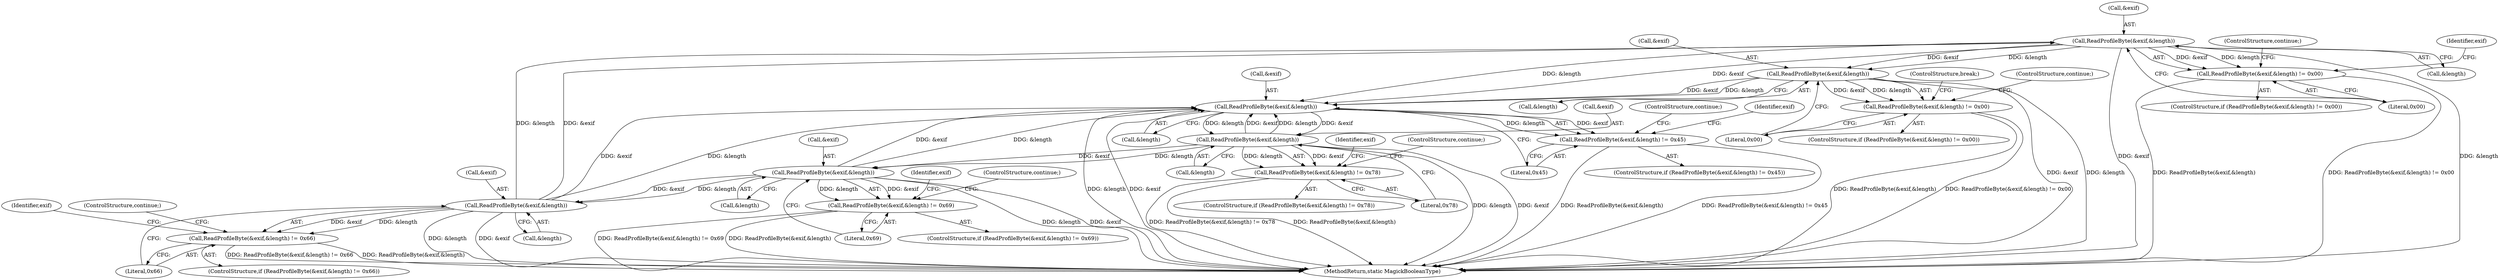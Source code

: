 digraph "0_ImageMagick_6235f1f7a9f7b0f83b197f6cd0073dbb6602d0fb@pointer" {
"1000200" [label="(Call,ReadProfileByte(&exif,&length))"];
"1000191" [label="(Call,ReadProfileByte(&exif,&length))"];
"1000182" [label="(Call,ReadProfileByte(&exif,&length))"];
"1000173" [label="(Call,ReadProfileByte(&exif,&length))"];
"1000164" [label="(Call,ReadProfileByte(&exif,&length))"];
"1000200" [label="(Call,ReadProfileByte(&exif,&length))"];
"1000209" [label="(Call,ReadProfileByte(&exif,&length))"];
"1000163" [label="(Call,ReadProfileByte(&exif,&length) != 0x45)"];
"1000172" [label="(Call,ReadProfileByte(&exif,&length) != 0x78)"];
"1000181" [label="(Call,ReadProfileByte(&exif,&length) != 0x69)"];
"1000190" [label="(Call,ReadProfileByte(&exif,&length) != 0x66)"];
"1000199" [label="(Call,ReadProfileByte(&exif,&length) != 0x00)"];
"1000208" [label="(Call,ReadProfileByte(&exif,&length) != 0x00)"];
"1000731" [label="(MethodReturn,static MagickBooleanType)"];
"1000214" [label="(Literal,0x00)"];
"1000171" [label="(ControlStructure,if (ReadProfileByte(&exif,&length) != 0x78))"];
"1000176" [label="(Call,&length)"];
"1000201" [label="(Call,&exif)"];
"1000162" [label="(ControlStructure,if (ReadProfileByte(&exif,&length) != 0x45))"];
"1000211" [label="(Identifier,exif)"];
"1000167" [label="(Call,&length)"];
"1000193" [label="(Identifier,exif)"];
"1000202" [label="(Identifier,exif)"];
"1000198" [label="(ControlStructure,if (ReadProfileByte(&exif,&length) != 0x00))"];
"1000184" [label="(Identifier,exif)"];
"1000208" [label="(Call,ReadProfileByte(&exif,&length) != 0x00)"];
"1000165" [label="(Call,&exif)"];
"1000164" [label="(Call,ReadProfileByte(&exif,&length))"];
"1000197" [label="(ControlStructure,continue;)"];
"1000180" [label="(ControlStructure,if (ReadProfileByte(&exif,&length) != 0x69))"];
"1000189" [label="(ControlStructure,if (ReadProfileByte(&exif,&length) != 0x66))"];
"1000175" [label="(Identifier,exif)"];
"1000192" [label="(Call,&exif)"];
"1000178" [label="(Literal,0x78)"];
"1000194" [label="(Call,&length)"];
"1000212" [label="(Call,&length)"];
"1000210" [label="(Call,&exif)"];
"1000216" [label="(ControlStructure,break;)"];
"1000182" [label="(Call,ReadProfileByte(&exif,&length))"];
"1000163" [label="(Call,ReadProfileByte(&exif,&length) != 0x45)"];
"1000170" [label="(ControlStructure,continue;)"];
"1000190" [label="(Call,ReadProfileByte(&exif,&length) != 0x66)"];
"1000191" [label="(Call,ReadProfileByte(&exif,&length))"];
"1000188" [label="(ControlStructure,continue;)"];
"1000200" [label="(Call,ReadProfileByte(&exif,&length))"];
"1000187" [label="(Literal,0x69)"];
"1000173" [label="(Call,ReadProfileByte(&exif,&length))"];
"1000183" [label="(Call,&exif)"];
"1000199" [label="(Call,ReadProfileByte(&exif,&length) != 0x00)"];
"1000179" [label="(ControlStructure,continue;)"];
"1000209" [label="(Call,ReadProfileByte(&exif,&length))"];
"1000169" [label="(Literal,0x45)"];
"1000206" [label="(ControlStructure,continue;)"];
"1000172" [label="(Call,ReadProfileByte(&exif,&length) != 0x78)"];
"1000215" [label="(ControlStructure,continue;)"];
"1000205" [label="(Literal,0x00)"];
"1000203" [label="(Call,&length)"];
"1000196" [label="(Literal,0x66)"];
"1000181" [label="(Call,ReadProfileByte(&exif,&length) != 0x69)"];
"1000207" [label="(ControlStructure,if (ReadProfileByte(&exif,&length) != 0x00))"];
"1000185" [label="(Call,&length)"];
"1000174" [label="(Call,&exif)"];
"1000200" -> "1000199"  [label="AST: "];
"1000200" -> "1000203"  [label="CFG: "];
"1000201" -> "1000200"  [label="AST: "];
"1000203" -> "1000200"  [label="AST: "];
"1000205" -> "1000200"  [label="CFG: "];
"1000200" -> "1000731"  [label="DDG: &exif"];
"1000200" -> "1000731"  [label="DDG: &length"];
"1000200" -> "1000164"  [label="DDG: &exif"];
"1000200" -> "1000164"  [label="DDG: &length"];
"1000200" -> "1000199"  [label="DDG: &exif"];
"1000200" -> "1000199"  [label="DDG: &length"];
"1000191" -> "1000200"  [label="DDG: &exif"];
"1000191" -> "1000200"  [label="DDG: &length"];
"1000200" -> "1000209"  [label="DDG: &exif"];
"1000200" -> "1000209"  [label="DDG: &length"];
"1000191" -> "1000190"  [label="AST: "];
"1000191" -> "1000194"  [label="CFG: "];
"1000192" -> "1000191"  [label="AST: "];
"1000194" -> "1000191"  [label="AST: "];
"1000196" -> "1000191"  [label="CFG: "];
"1000191" -> "1000731"  [label="DDG: &length"];
"1000191" -> "1000731"  [label="DDG: &exif"];
"1000191" -> "1000164"  [label="DDG: &exif"];
"1000191" -> "1000164"  [label="DDG: &length"];
"1000191" -> "1000190"  [label="DDG: &exif"];
"1000191" -> "1000190"  [label="DDG: &length"];
"1000182" -> "1000191"  [label="DDG: &exif"];
"1000182" -> "1000191"  [label="DDG: &length"];
"1000182" -> "1000181"  [label="AST: "];
"1000182" -> "1000185"  [label="CFG: "];
"1000183" -> "1000182"  [label="AST: "];
"1000185" -> "1000182"  [label="AST: "];
"1000187" -> "1000182"  [label="CFG: "];
"1000182" -> "1000731"  [label="DDG: &length"];
"1000182" -> "1000731"  [label="DDG: &exif"];
"1000182" -> "1000164"  [label="DDG: &exif"];
"1000182" -> "1000164"  [label="DDG: &length"];
"1000182" -> "1000181"  [label="DDG: &exif"];
"1000182" -> "1000181"  [label="DDG: &length"];
"1000173" -> "1000182"  [label="DDG: &exif"];
"1000173" -> "1000182"  [label="DDG: &length"];
"1000173" -> "1000172"  [label="AST: "];
"1000173" -> "1000176"  [label="CFG: "];
"1000174" -> "1000173"  [label="AST: "];
"1000176" -> "1000173"  [label="AST: "];
"1000178" -> "1000173"  [label="CFG: "];
"1000173" -> "1000731"  [label="DDG: &length"];
"1000173" -> "1000731"  [label="DDG: &exif"];
"1000173" -> "1000164"  [label="DDG: &exif"];
"1000173" -> "1000164"  [label="DDG: &length"];
"1000173" -> "1000172"  [label="DDG: &exif"];
"1000173" -> "1000172"  [label="DDG: &length"];
"1000164" -> "1000173"  [label="DDG: &exif"];
"1000164" -> "1000173"  [label="DDG: &length"];
"1000164" -> "1000163"  [label="AST: "];
"1000164" -> "1000167"  [label="CFG: "];
"1000165" -> "1000164"  [label="AST: "];
"1000167" -> "1000164"  [label="AST: "];
"1000169" -> "1000164"  [label="CFG: "];
"1000164" -> "1000731"  [label="DDG: &length"];
"1000164" -> "1000731"  [label="DDG: &exif"];
"1000164" -> "1000163"  [label="DDG: &exif"];
"1000164" -> "1000163"  [label="DDG: &length"];
"1000209" -> "1000164"  [label="DDG: &exif"];
"1000209" -> "1000164"  [label="DDG: &length"];
"1000209" -> "1000208"  [label="AST: "];
"1000209" -> "1000212"  [label="CFG: "];
"1000210" -> "1000209"  [label="AST: "];
"1000212" -> "1000209"  [label="AST: "];
"1000214" -> "1000209"  [label="CFG: "];
"1000209" -> "1000731"  [label="DDG: &exif"];
"1000209" -> "1000731"  [label="DDG: &length"];
"1000209" -> "1000208"  [label="DDG: &exif"];
"1000209" -> "1000208"  [label="DDG: &length"];
"1000163" -> "1000162"  [label="AST: "];
"1000163" -> "1000169"  [label="CFG: "];
"1000169" -> "1000163"  [label="AST: "];
"1000170" -> "1000163"  [label="CFG: "];
"1000175" -> "1000163"  [label="CFG: "];
"1000163" -> "1000731"  [label="DDG: ReadProfileByte(&exif,&length)"];
"1000163" -> "1000731"  [label="DDG: ReadProfileByte(&exif,&length) != 0x45"];
"1000172" -> "1000171"  [label="AST: "];
"1000172" -> "1000178"  [label="CFG: "];
"1000178" -> "1000172"  [label="AST: "];
"1000179" -> "1000172"  [label="CFG: "];
"1000184" -> "1000172"  [label="CFG: "];
"1000172" -> "1000731"  [label="DDG: ReadProfileByte(&exif,&length) != 0x78"];
"1000172" -> "1000731"  [label="DDG: ReadProfileByte(&exif,&length)"];
"1000181" -> "1000180"  [label="AST: "];
"1000181" -> "1000187"  [label="CFG: "];
"1000187" -> "1000181"  [label="AST: "];
"1000188" -> "1000181"  [label="CFG: "];
"1000193" -> "1000181"  [label="CFG: "];
"1000181" -> "1000731"  [label="DDG: ReadProfileByte(&exif,&length)"];
"1000181" -> "1000731"  [label="DDG: ReadProfileByte(&exif,&length) != 0x69"];
"1000190" -> "1000189"  [label="AST: "];
"1000190" -> "1000196"  [label="CFG: "];
"1000196" -> "1000190"  [label="AST: "];
"1000197" -> "1000190"  [label="CFG: "];
"1000202" -> "1000190"  [label="CFG: "];
"1000190" -> "1000731"  [label="DDG: ReadProfileByte(&exif,&length) != 0x66"];
"1000190" -> "1000731"  [label="DDG: ReadProfileByte(&exif,&length)"];
"1000199" -> "1000198"  [label="AST: "];
"1000199" -> "1000205"  [label="CFG: "];
"1000205" -> "1000199"  [label="AST: "];
"1000206" -> "1000199"  [label="CFG: "];
"1000211" -> "1000199"  [label="CFG: "];
"1000199" -> "1000731"  [label="DDG: ReadProfileByte(&exif,&length)"];
"1000199" -> "1000731"  [label="DDG: ReadProfileByte(&exif,&length) != 0x00"];
"1000208" -> "1000207"  [label="AST: "];
"1000208" -> "1000214"  [label="CFG: "];
"1000214" -> "1000208"  [label="AST: "];
"1000215" -> "1000208"  [label="CFG: "];
"1000216" -> "1000208"  [label="CFG: "];
"1000208" -> "1000731"  [label="DDG: ReadProfileByte(&exif,&length)"];
"1000208" -> "1000731"  [label="DDG: ReadProfileByte(&exif,&length) != 0x00"];
}
